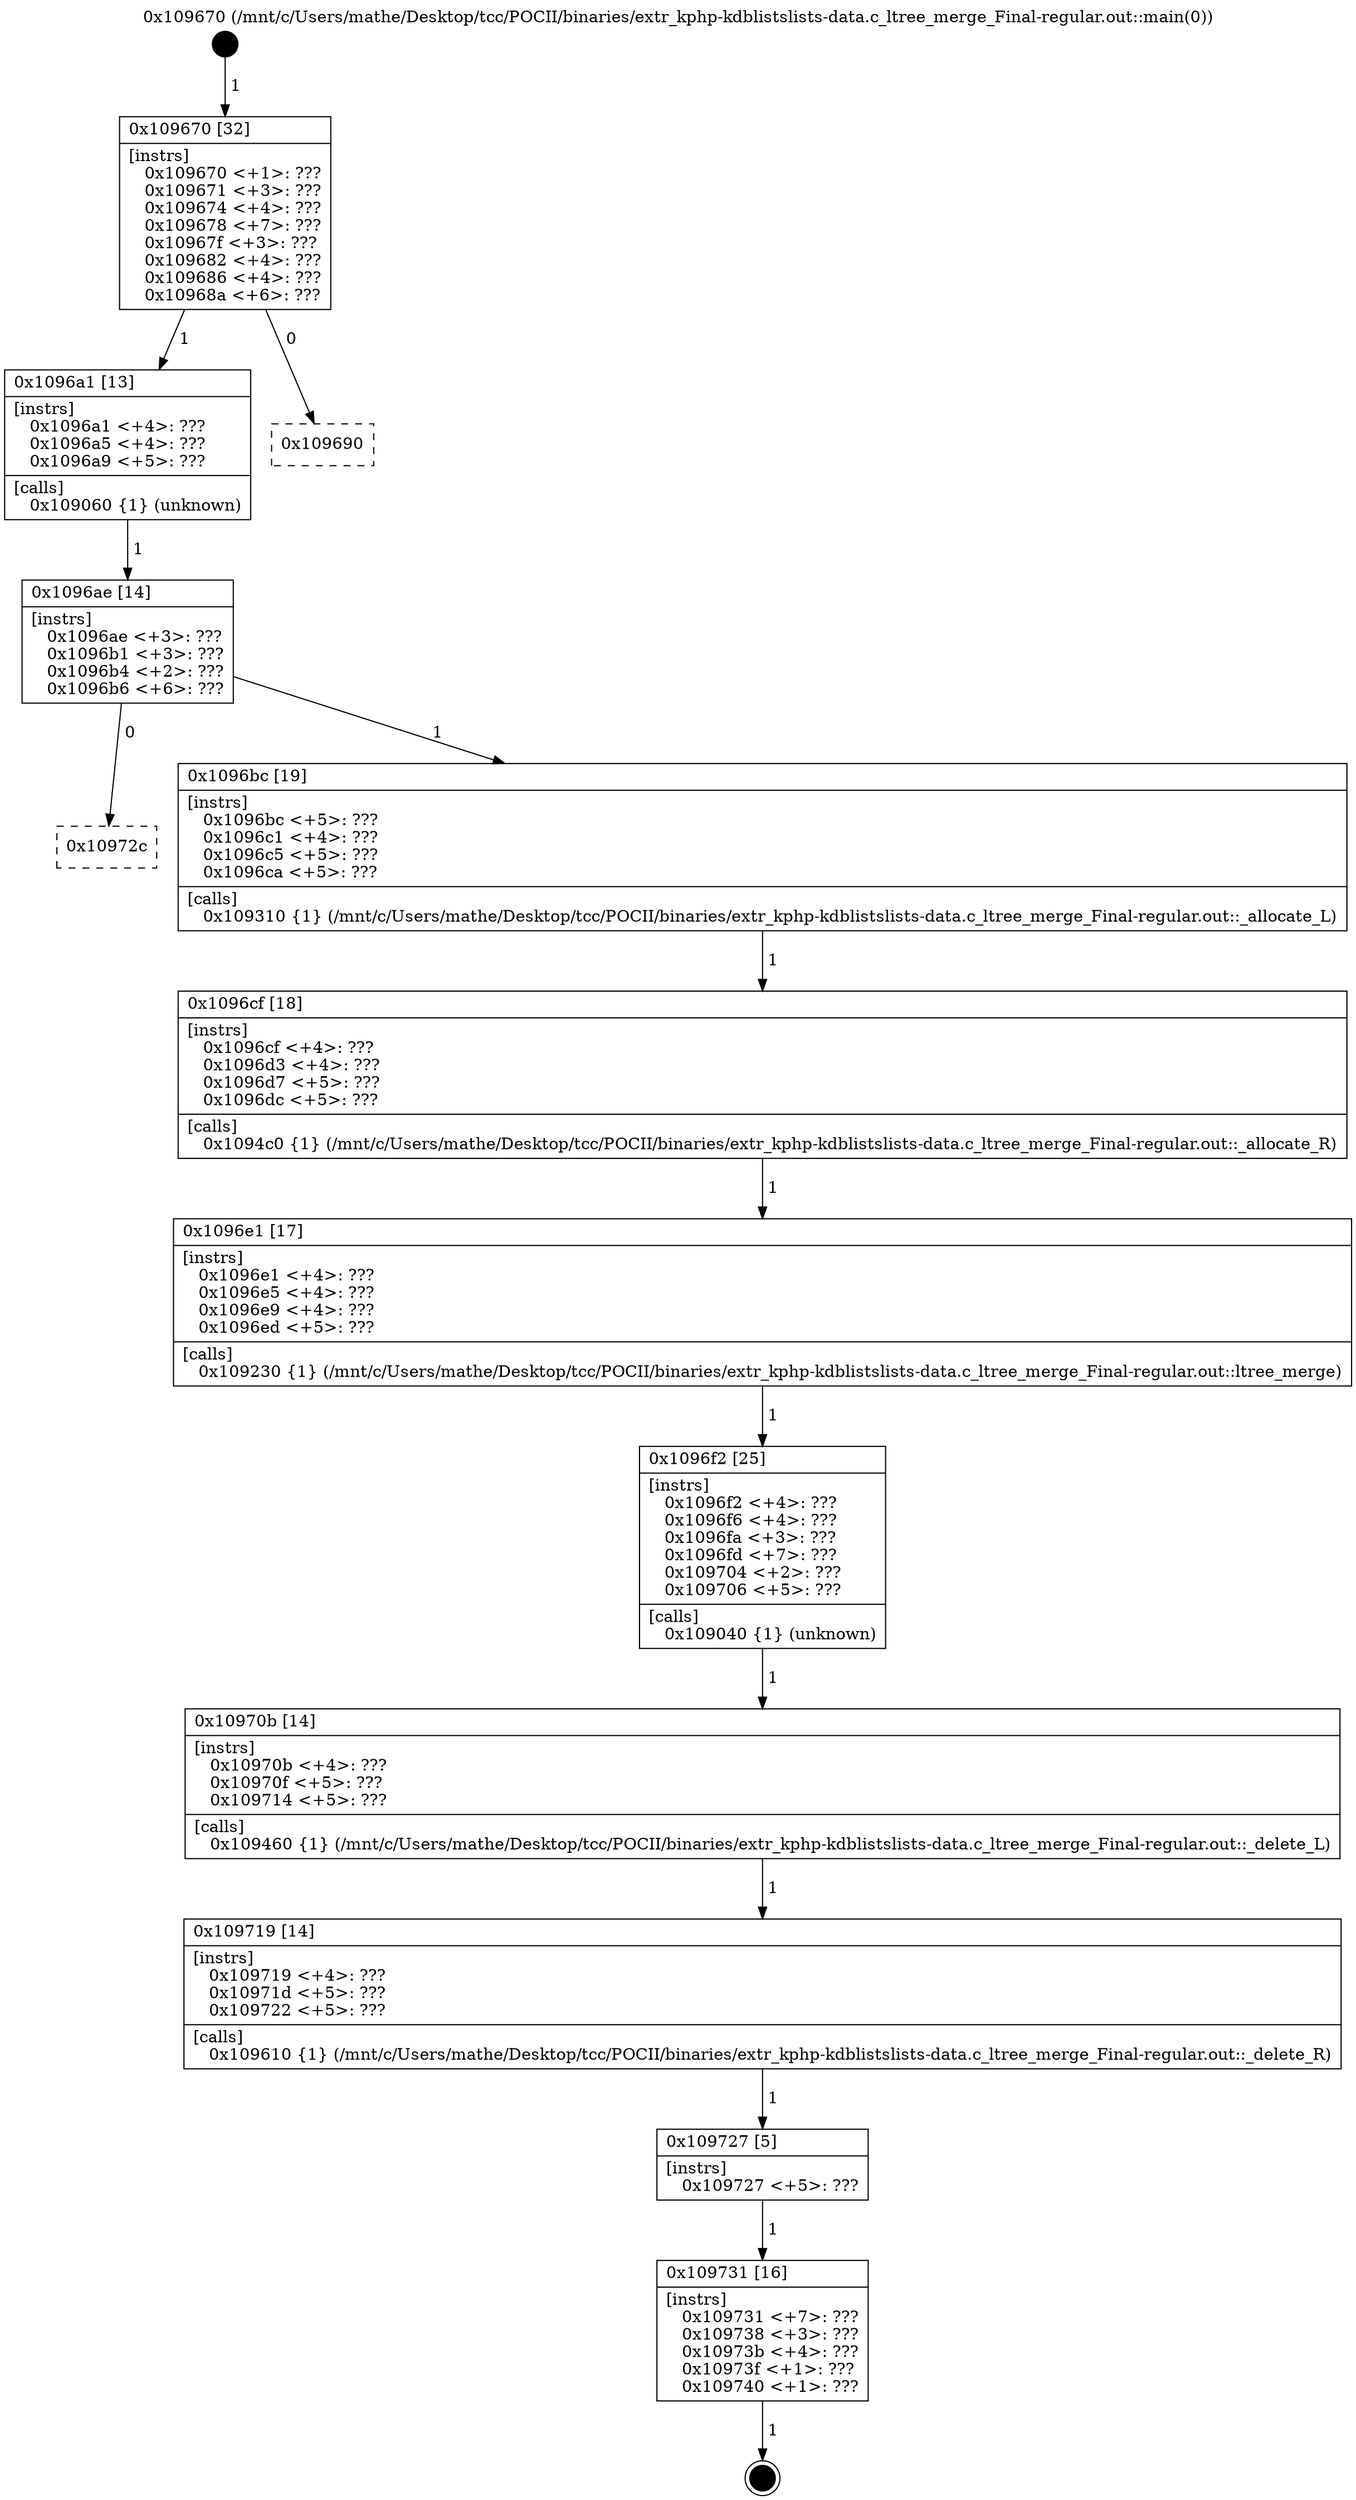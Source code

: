 digraph "0x109670" {
  label = "0x109670 (/mnt/c/Users/mathe/Desktop/tcc/POCII/binaries/extr_kphp-kdblistslists-data.c_ltree_merge_Final-regular.out::main(0))"
  labelloc = "t"
  node[shape=record]

  Entry [label="",width=0.3,height=0.3,shape=circle,fillcolor=black,style=filled]
  "0x109670" [label="{
     0x109670 [32]\l
     | [instrs]\l
     &nbsp;&nbsp;0x109670 \<+1\>: ???\l
     &nbsp;&nbsp;0x109671 \<+3\>: ???\l
     &nbsp;&nbsp;0x109674 \<+4\>: ???\l
     &nbsp;&nbsp;0x109678 \<+7\>: ???\l
     &nbsp;&nbsp;0x10967f \<+3\>: ???\l
     &nbsp;&nbsp;0x109682 \<+4\>: ???\l
     &nbsp;&nbsp;0x109686 \<+4\>: ???\l
     &nbsp;&nbsp;0x10968a \<+6\>: ???\l
  }"]
  "0x1096a1" [label="{
     0x1096a1 [13]\l
     | [instrs]\l
     &nbsp;&nbsp;0x1096a1 \<+4\>: ???\l
     &nbsp;&nbsp;0x1096a5 \<+4\>: ???\l
     &nbsp;&nbsp;0x1096a9 \<+5\>: ???\l
     | [calls]\l
     &nbsp;&nbsp;0x109060 \{1\} (unknown)\l
  }"]
  "0x109690" [label="{
     0x109690\l
  }", style=dashed]
  "0x1096ae" [label="{
     0x1096ae [14]\l
     | [instrs]\l
     &nbsp;&nbsp;0x1096ae \<+3\>: ???\l
     &nbsp;&nbsp;0x1096b1 \<+3\>: ???\l
     &nbsp;&nbsp;0x1096b4 \<+2\>: ???\l
     &nbsp;&nbsp;0x1096b6 \<+6\>: ???\l
  }"]
  "0x10972c" [label="{
     0x10972c\l
  }", style=dashed]
  "0x1096bc" [label="{
     0x1096bc [19]\l
     | [instrs]\l
     &nbsp;&nbsp;0x1096bc \<+5\>: ???\l
     &nbsp;&nbsp;0x1096c1 \<+4\>: ???\l
     &nbsp;&nbsp;0x1096c5 \<+5\>: ???\l
     &nbsp;&nbsp;0x1096ca \<+5\>: ???\l
     | [calls]\l
     &nbsp;&nbsp;0x109310 \{1\} (/mnt/c/Users/mathe/Desktop/tcc/POCII/binaries/extr_kphp-kdblistslists-data.c_ltree_merge_Final-regular.out::_allocate_L)\l
  }"]
  Exit [label="",width=0.3,height=0.3,shape=circle,fillcolor=black,style=filled,peripheries=2]
  "0x1096cf" [label="{
     0x1096cf [18]\l
     | [instrs]\l
     &nbsp;&nbsp;0x1096cf \<+4\>: ???\l
     &nbsp;&nbsp;0x1096d3 \<+4\>: ???\l
     &nbsp;&nbsp;0x1096d7 \<+5\>: ???\l
     &nbsp;&nbsp;0x1096dc \<+5\>: ???\l
     | [calls]\l
     &nbsp;&nbsp;0x1094c0 \{1\} (/mnt/c/Users/mathe/Desktop/tcc/POCII/binaries/extr_kphp-kdblistslists-data.c_ltree_merge_Final-regular.out::_allocate_R)\l
  }"]
  "0x1096e1" [label="{
     0x1096e1 [17]\l
     | [instrs]\l
     &nbsp;&nbsp;0x1096e1 \<+4\>: ???\l
     &nbsp;&nbsp;0x1096e5 \<+4\>: ???\l
     &nbsp;&nbsp;0x1096e9 \<+4\>: ???\l
     &nbsp;&nbsp;0x1096ed \<+5\>: ???\l
     | [calls]\l
     &nbsp;&nbsp;0x109230 \{1\} (/mnt/c/Users/mathe/Desktop/tcc/POCII/binaries/extr_kphp-kdblistslists-data.c_ltree_merge_Final-regular.out::ltree_merge)\l
  }"]
  "0x1096f2" [label="{
     0x1096f2 [25]\l
     | [instrs]\l
     &nbsp;&nbsp;0x1096f2 \<+4\>: ???\l
     &nbsp;&nbsp;0x1096f6 \<+4\>: ???\l
     &nbsp;&nbsp;0x1096fa \<+3\>: ???\l
     &nbsp;&nbsp;0x1096fd \<+7\>: ???\l
     &nbsp;&nbsp;0x109704 \<+2\>: ???\l
     &nbsp;&nbsp;0x109706 \<+5\>: ???\l
     | [calls]\l
     &nbsp;&nbsp;0x109040 \{1\} (unknown)\l
  }"]
  "0x10970b" [label="{
     0x10970b [14]\l
     | [instrs]\l
     &nbsp;&nbsp;0x10970b \<+4\>: ???\l
     &nbsp;&nbsp;0x10970f \<+5\>: ???\l
     &nbsp;&nbsp;0x109714 \<+5\>: ???\l
     | [calls]\l
     &nbsp;&nbsp;0x109460 \{1\} (/mnt/c/Users/mathe/Desktop/tcc/POCII/binaries/extr_kphp-kdblistslists-data.c_ltree_merge_Final-regular.out::_delete_L)\l
  }"]
  "0x109719" [label="{
     0x109719 [14]\l
     | [instrs]\l
     &nbsp;&nbsp;0x109719 \<+4\>: ???\l
     &nbsp;&nbsp;0x10971d \<+5\>: ???\l
     &nbsp;&nbsp;0x109722 \<+5\>: ???\l
     | [calls]\l
     &nbsp;&nbsp;0x109610 \{1\} (/mnt/c/Users/mathe/Desktop/tcc/POCII/binaries/extr_kphp-kdblistslists-data.c_ltree_merge_Final-regular.out::_delete_R)\l
  }"]
  "0x109727" [label="{
     0x109727 [5]\l
     | [instrs]\l
     &nbsp;&nbsp;0x109727 \<+5\>: ???\l
  }"]
  "0x109731" [label="{
     0x109731 [16]\l
     | [instrs]\l
     &nbsp;&nbsp;0x109731 \<+7\>: ???\l
     &nbsp;&nbsp;0x109738 \<+3\>: ???\l
     &nbsp;&nbsp;0x10973b \<+4\>: ???\l
     &nbsp;&nbsp;0x10973f \<+1\>: ???\l
     &nbsp;&nbsp;0x109740 \<+1\>: ???\l
  }"]
  Entry -> "0x109670" [label=" 1"]
  "0x109670" -> "0x1096a1" [label=" 1"]
  "0x109670" -> "0x109690" [label=" 0"]
  "0x1096a1" -> "0x1096ae" [label=" 1"]
  "0x1096ae" -> "0x10972c" [label=" 0"]
  "0x1096ae" -> "0x1096bc" [label=" 1"]
  "0x109731" -> Exit [label=" 1"]
  "0x1096bc" -> "0x1096cf" [label=" 1"]
  "0x1096cf" -> "0x1096e1" [label=" 1"]
  "0x1096e1" -> "0x1096f2" [label=" 1"]
  "0x1096f2" -> "0x10970b" [label=" 1"]
  "0x10970b" -> "0x109719" [label=" 1"]
  "0x109719" -> "0x109727" [label=" 1"]
  "0x109727" -> "0x109731" [label=" 1"]
}
